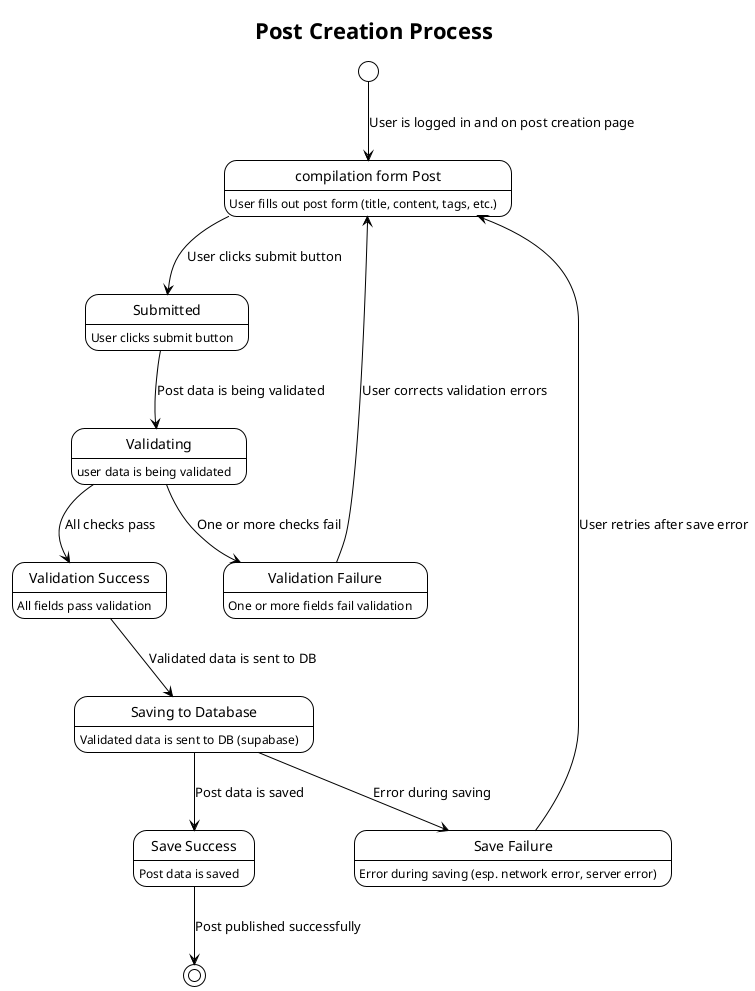 @startuml
!theme plain
title Post Creation Process

[*] --> start : User is logged in and on post creation page

state "compilation form Post" as start
start: User fills out post form (title, content, tags, etc.)

state "Submitted" as submitted
submitted: User clicks submit button

state "Validating" as validating
validating: user data is being validated

state "Validation Success" as validation_success
validation_success: All fields pass validation

state "Validation Failure" as validation_failure
validation_failure: One or more fields fail validation

state "Saving to Database" as saving
saving: Validated data is sent to DB (supabase)

state "Save Success" as save_success
save_success: Post data is saved

state "Save Failure" as save_failure
save_failure: Error during saving (esp. network error, server error)


start --> submitted : User clicks submit button
submitted --> validating : Post data is being validated
validating --> validation_success : All checks pass
validating --> validation_failure : One or more checks fail
validation_success --> saving : Validated data is sent to DB
validation_failure --> start : User corrects validation errors
saving --> save_success : Post data is saved
saving --> save_failure : Error during saving
save_failure --> start : User retries after save error

save_success --> [*] : Post published successfully
@enduml
